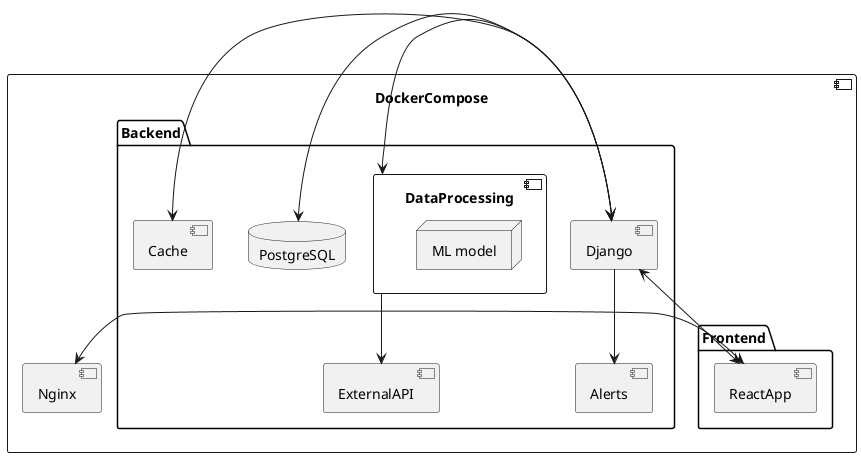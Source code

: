 @startuml
'https://plantuml.com/component-diagram

component DockerCompose {
    package "Backend" {
      database "PostgreSQL" {
      }
      PostgreSQL <-> [Django]
      [Cache] <-> [Django]
      component DataProcessing {
        node "ML model" {
        }
      }
      DataProcessing <-> [Django]
      DataProcessing --> ExternalAPI
      [Django] --> Alerts
    }

    package "Frontend" {
        component ReactApp
    }

    [Django] <--> ReactApp
    ReactApp <-> [Nginx]
}

component ExternalAPI {
}

component Alerts {
}


@enduml